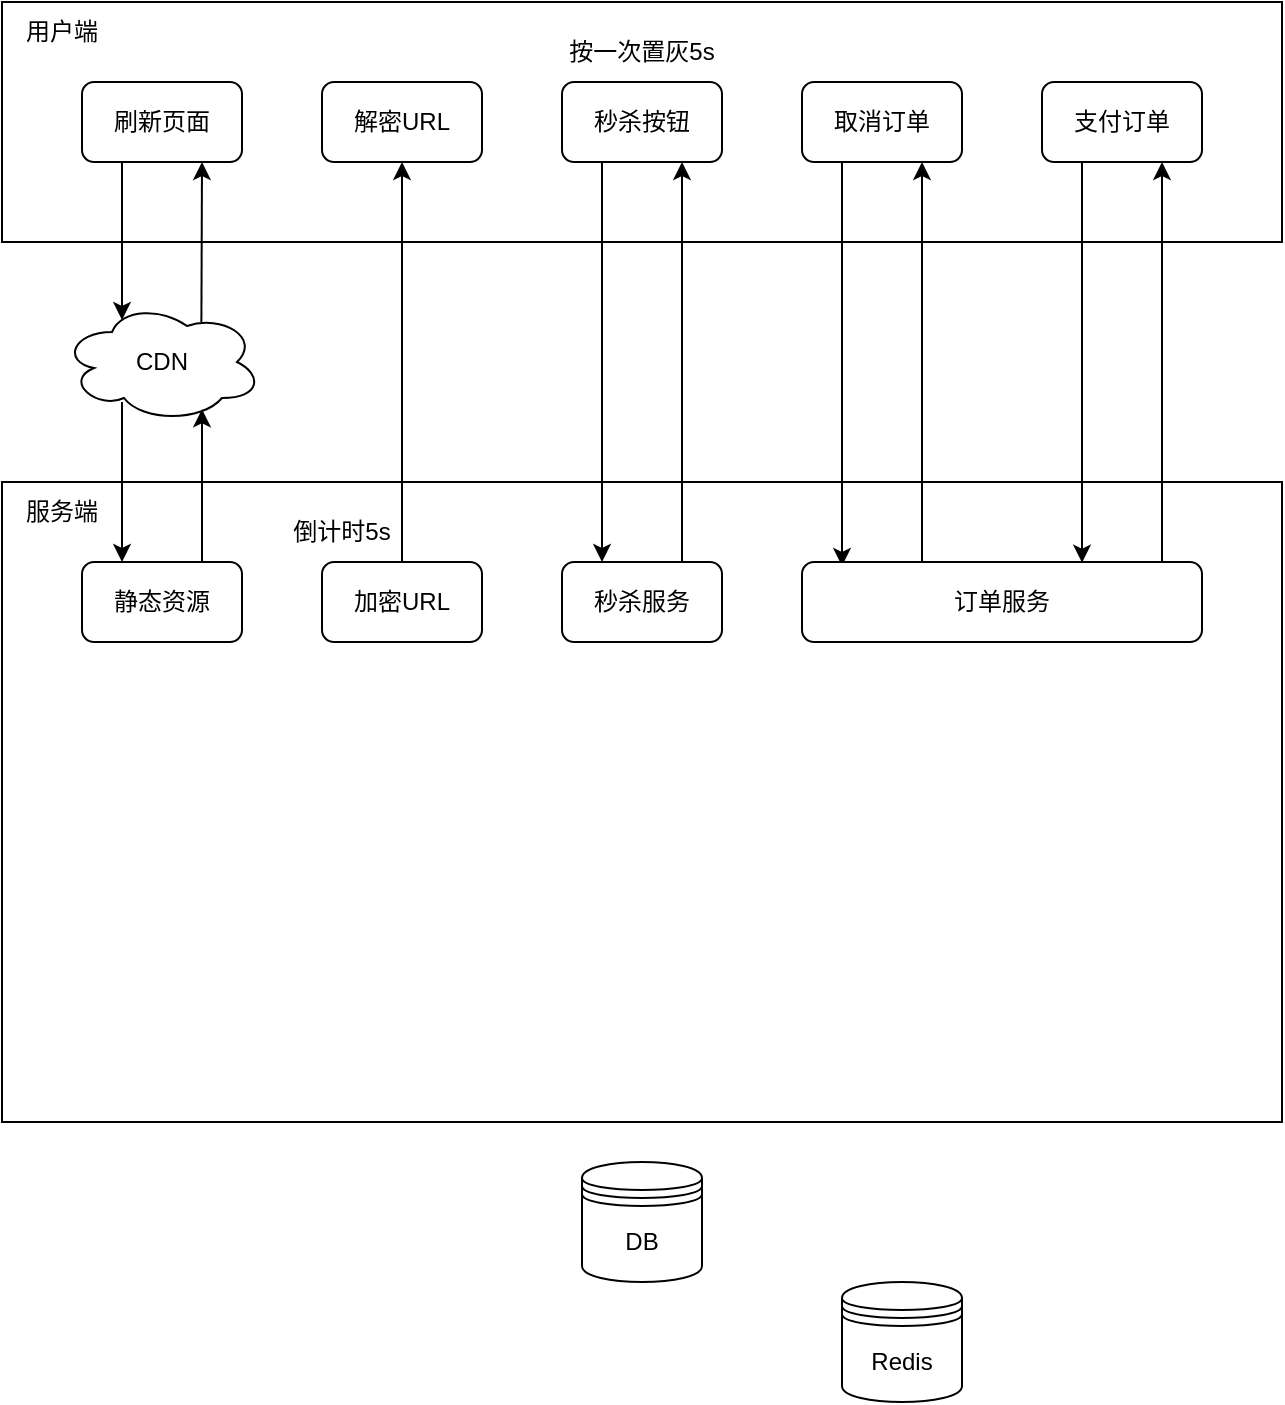 <mxfile version="21.6.8" type="github">
  <diagram name="第 1 页" id="iJYLgnD0Vp_bRv892wBv">
    <mxGraphModel dx="1195" dy="663" grid="1" gridSize="10" guides="1" tooltips="1" connect="1" arrows="1" fold="1" page="1" pageScale="1" pageWidth="827" pageHeight="1169" math="0" shadow="0">
      <root>
        <mxCell id="0" />
        <mxCell id="1" parent="0" />
        <mxCell id="BWaOofcB4zOCKCN69qSM-3" value="" style="rounded=0;whiteSpace=wrap;html=1;fillColor=none;" vertex="1" parent="1">
          <mxGeometry x="40" y="40" width="640" height="120" as="geometry" />
        </mxCell>
        <mxCell id="BWaOofcB4zOCKCN69qSM-33" style="edgeStyle=orthogonalEdgeStyle;rounded=0;orthogonalLoop=1;jettySize=auto;html=1;exitX=0.25;exitY=1;exitDx=0;exitDy=0;entryX=0.25;entryY=0;entryDx=0;entryDy=0;" edge="1" parent="1" source="BWaOofcB4zOCKCN69qSM-2" target="BWaOofcB4zOCKCN69qSM-30">
          <mxGeometry relative="1" as="geometry" />
        </mxCell>
        <mxCell id="BWaOofcB4zOCKCN69qSM-2" value="秒杀按钮" style="rounded=1;whiteSpace=wrap;html=1;" vertex="1" parent="1">
          <mxGeometry x="320" y="80" width="80" height="40" as="geometry" />
        </mxCell>
        <mxCell id="BWaOofcB4zOCKCN69qSM-4" value="用户端" style="text;html=1;strokeColor=none;fillColor=none;align=center;verticalAlign=middle;whiteSpace=wrap;rounded=0;" vertex="1" parent="1">
          <mxGeometry x="40" y="40" width="60" height="30" as="geometry" />
        </mxCell>
        <mxCell id="BWaOofcB4zOCKCN69qSM-5" value="" style="rounded=0;whiteSpace=wrap;html=1;fillColor=none;" vertex="1" parent="1">
          <mxGeometry x="40" y="280" width="640" height="320" as="geometry" />
        </mxCell>
        <mxCell id="BWaOofcB4zOCKCN69qSM-6" value="服务端" style="text;html=1;strokeColor=none;fillColor=none;align=center;verticalAlign=middle;whiteSpace=wrap;rounded=0;" vertex="1" parent="1">
          <mxGeometry x="40" y="280" width="60" height="30" as="geometry" />
        </mxCell>
        <mxCell id="BWaOofcB4zOCKCN69qSM-8" value="刷新页面" style="rounded=1;whiteSpace=wrap;html=1;" vertex="1" parent="1">
          <mxGeometry x="80" y="80" width="80" height="40" as="geometry" />
        </mxCell>
        <mxCell id="BWaOofcB4zOCKCN69qSM-36" style="edgeStyle=orthogonalEdgeStyle;rounded=0;orthogonalLoop=1;jettySize=auto;html=1;exitX=0.25;exitY=1;exitDx=0;exitDy=0;entryX=0.1;entryY=0.05;entryDx=0;entryDy=0;entryPerimeter=0;" edge="1" parent="1" source="BWaOofcB4zOCKCN69qSM-9" target="BWaOofcB4zOCKCN69qSM-35">
          <mxGeometry relative="1" as="geometry" />
        </mxCell>
        <mxCell id="BWaOofcB4zOCKCN69qSM-9" value="取消订单" style="rounded=1;whiteSpace=wrap;html=1;" vertex="1" parent="1">
          <mxGeometry x="440" y="80" width="80" height="40" as="geometry" />
        </mxCell>
        <mxCell id="BWaOofcB4zOCKCN69qSM-38" style="edgeStyle=orthogonalEdgeStyle;rounded=0;orthogonalLoop=1;jettySize=auto;html=1;exitX=0.25;exitY=1;exitDx=0;exitDy=0;entryX=0.7;entryY=0.008;entryDx=0;entryDy=0;entryPerimeter=0;" edge="1" parent="1" source="BWaOofcB4zOCKCN69qSM-10" target="BWaOofcB4zOCKCN69qSM-35">
          <mxGeometry relative="1" as="geometry" />
        </mxCell>
        <mxCell id="BWaOofcB4zOCKCN69qSM-10" value="支付订单" style="rounded=1;whiteSpace=wrap;html=1;" vertex="1" parent="1">
          <mxGeometry x="560" y="80" width="80" height="40" as="geometry" />
        </mxCell>
        <mxCell id="BWaOofcB4zOCKCN69qSM-12" value="静态资源" style="rounded=1;whiteSpace=wrap;html=1;" vertex="1" parent="1">
          <mxGeometry x="80" y="320" width="80" height="40" as="geometry" />
        </mxCell>
        <mxCell id="BWaOofcB4zOCKCN69qSM-13" value="CDN" style="ellipse;shape=cloud;whiteSpace=wrap;html=1;" vertex="1" parent="1">
          <mxGeometry x="70" y="190" width="100" height="60" as="geometry" />
        </mxCell>
        <mxCell id="BWaOofcB4zOCKCN69qSM-14" value="" style="endArrow=classic;html=1;rounded=0;exitX=0.25;exitY=1;exitDx=0;exitDy=0;entryX=0.3;entryY=0.15;entryDx=0;entryDy=0;entryPerimeter=0;" edge="1" parent="1" source="BWaOofcB4zOCKCN69qSM-8" target="BWaOofcB4zOCKCN69qSM-13">
          <mxGeometry width="50" height="50" relative="1" as="geometry">
            <mxPoint x="390" y="430" as="sourcePoint" />
            <mxPoint x="440" y="380" as="targetPoint" />
          </mxGeometry>
        </mxCell>
        <mxCell id="BWaOofcB4zOCKCN69qSM-15" value="" style="endArrow=classic;html=1;rounded=0;entryX=0.25;entryY=0;entryDx=0;entryDy=0;" edge="1" parent="1" target="BWaOofcB4zOCKCN69qSM-12">
          <mxGeometry width="50" height="50" relative="1" as="geometry">
            <mxPoint x="100" y="240" as="sourcePoint" />
            <mxPoint x="100" y="310" as="targetPoint" />
          </mxGeometry>
        </mxCell>
        <mxCell id="BWaOofcB4zOCKCN69qSM-16" value="" style="endArrow=classic;html=1;rounded=0;exitX=0.75;exitY=0;exitDx=0;exitDy=0;entryX=0.7;entryY=0.894;entryDx=0;entryDy=0;entryPerimeter=0;" edge="1" parent="1" source="BWaOofcB4zOCKCN69qSM-12" target="BWaOofcB4zOCKCN69qSM-13">
          <mxGeometry width="50" height="50" relative="1" as="geometry">
            <mxPoint x="140" y="320" as="sourcePoint" />
            <mxPoint x="140" y="250" as="targetPoint" />
          </mxGeometry>
        </mxCell>
        <mxCell id="BWaOofcB4zOCKCN69qSM-17" value="" style="endArrow=classic;html=1;rounded=0;exitX=0.697;exitY=0.167;exitDx=0;exitDy=0;exitPerimeter=0;" edge="1" parent="1" source="BWaOofcB4zOCKCN69qSM-13">
          <mxGeometry width="50" height="50" relative="1" as="geometry">
            <mxPoint x="140" y="196" as="sourcePoint" />
            <mxPoint x="140" y="120" as="targetPoint" />
          </mxGeometry>
        </mxCell>
        <mxCell id="BWaOofcB4zOCKCN69qSM-18" value="按一次置灰5s" style="text;html=1;strokeColor=none;fillColor=none;align=center;verticalAlign=middle;whiteSpace=wrap;rounded=0;" vertex="1" parent="1">
          <mxGeometry x="320" y="50" width="80" height="30" as="geometry" />
        </mxCell>
        <mxCell id="BWaOofcB4zOCKCN69qSM-19" value="加密URL" style="rounded=1;whiteSpace=wrap;html=1;" vertex="1" parent="1">
          <mxGeometry x="200" y="320" width="80" height="40" as="geometry" />
        </mxCell>
        <mxCell id="BWaOofcB4zOCKCN69qSM-20" value="解密URL" style="rounded=1;whiteSpace=wrap;html=1;" vertex="1" parent="1">
          <mxGeometry x="200" y="80" width="80" height="40" as="geometry" />
        </mxCell>
        <mxCell id="BWaOofcB4zOCKCN69qSM-21" value="" style="endArrow=classic;html=1;rounded=0;" edge="1" parent="1" source="BWaOofcB4zOCKCN69qSM-19" target="BWaOofcB4zOCKCN69qSM-20">
          <mxGeometry width="50" height="50" relative="1" as="geometry">
            <mxPoint x="230" y="260" as="sourcePoint" />
            <mxPoint x="280" y="210" as="targetPoint" />
          </mxGeometry>
        </mxCell>
        <mxCell id="BWaOofcB4zOCKCN69qSM-22" value="倒计时5s" style="text;html=1;strokeColor=none;fillColor=none;align=center;verticalAlign=middle;whiteSpace=wrap;rounded=0;" vertex="1" parent="1">
          <mxGeometry x="180" y="290" width="60" height="30" as="geometry" />
        </mxCell>
        <mxCell id="BWaOofcB4zOCKCN69qSM-26" value="DB" style="shape=datastore;whiteSpace=wrap;html=1;" vertex="1" parent="1">
          <mxGeometry x="330" y="620" width="60" height="60" as="geometry" />
        </mxCell>
        <mxCell id="BWaOofcB4zOCKCN69qSM-27" value="Redis" style="shape=datastore;whiteSpace=wrap;html=1;" vertex="1" parent="1">
          <mxGeometry x="460" y="680" width="60" height="60" as="geometry" />
        </mxCell>
        <mxCell id="BWaOofcB4zOCKCN69qSM-34" style="edgeStyle=orthogonalEdgeStyle;rounded=0;orthogonalLoop=1;jettySize=auto;html=1;exitX=0.75;exitY=0;exitDx=0;exitDy=0;entryX=0.75;entryY=1;entryDx=0;entryDy=0;" edge="1" parent="1" source="BWaOofcB4zOCKCN69qSM-30" target="BWaOofcB4zOCKCN69qSM-2">
          <mxGeometry relative="1" as="geometry" />
        </mxCell>
        <mxCell id="BWaOofcB4zOCKCN69qSM-30" value="秒杀服务" style="rounded=1;whiteSpace=wrap;html=1;" vertex="1" parent="1">
          <mxGeometry x="320" y="320" width="80" height="40" as="geometry" />
        </mxCell>
        <mxCell id="BWaOofcB4zOCKCN69qSM-37" style="edgeStyle=orthogonalEdgeStyle;rounded=0;orthogonalLoop=1;jettySize=auto;html=1;exitX=0.25;exitY=0;exitDx=0;exitDy=0;entryX=0.75;entryY=1;entryDx=0;entryDy=0;" edge="1" parent="1" source="BWaOofcB4zOCKCN69qSM-35" target="BWaOofcB4zOCKCN69qSM-9">
          <mxGeometry relative="1" as="geometry">
            <Array as="points">
              <mxPoint x="500" y="320" />
            </Array>
          </mxGeometry>
        </mxCell>
        <mxCell id="BWaOofcB4zOCKCN69qSM-39" style="edgeStyle=orthogonalEdgeStyle;rounded=0;orthogonalLoop=1;jettySize=auto;html=1;exitX=0.75;exitY=0;exitDx=0;exitDy=0;entryX=0.75;entryY=1;entryDx=0;entryDy=0;" edge="1" parent="1" source="BWaOofcB4zOCKCN69qSM-35" target="BWaOofcB4zOCKCN69qSM-10">
          <mxGeometry relative="1" as="geometry">
            <Array as="points">
              <mxPoint x="620" y="320" />
            </Array>
          </mxGeometry>
        </mxCell>
        <mxCell id="BWaOofcB4zOCKCN69qSM-35" value="订单服务" style="rounded=1;whiteSpace=wrap;html=1;" vertex="1" parent="1">
          <mxGeometry x="440" y="320" width="200" height="40" as="geometry" />
        </mxCell>
      </root>
    </mxGraphModel>
  </diagram>
</mxfile>
